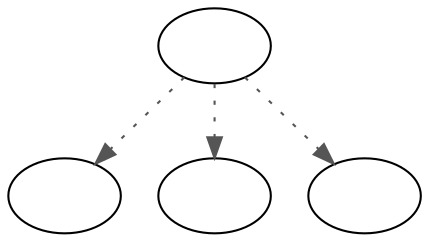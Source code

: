 digraph CRVNENMY {
  "start" [style=filled       fillcolor="#FFFFFF"       color="#000000"]
  "start" -> "initialize_p_proc" [style=dotted color="#555555"]
  "start" -> "critter_p_proc" [style=dotted color="#555555"]
  "start" -> "destroy_p_proc" [style=dotted color="#555555"]
  "start" [label=""]
  "critter_p_proc" [style=filled       fillcolor="#FFFFFF"       color="#000000"]
  "critter_p_proc" [label=""]
  "destroy_p_proc" [style=filled       fillcolor="#FFFFFF"       color="#000000"]
  "destroy_p_proc" [label=""]
  "initialize_p_proc" [style=filled       fillcolor="#FFFFFF"       color="#000000"]
  "initialize_p_proc" [label=""]
}